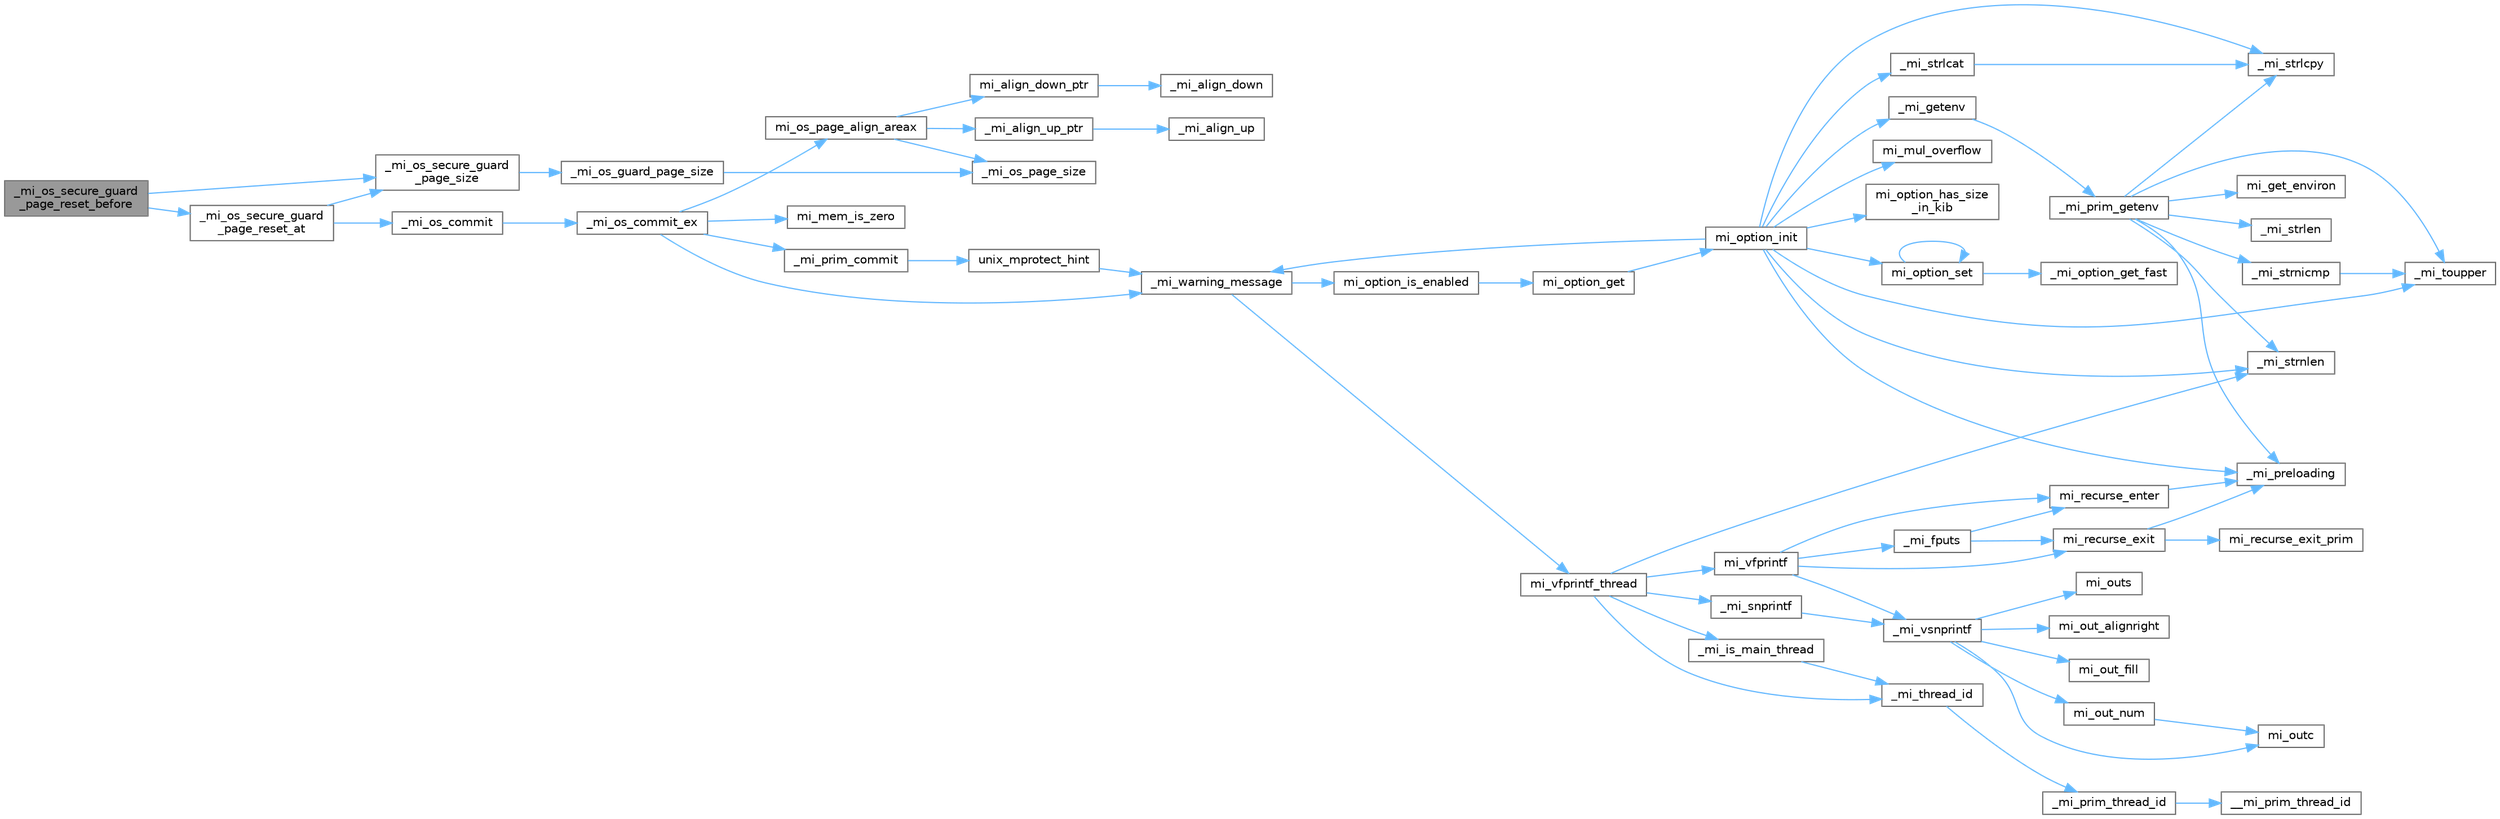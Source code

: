 digraph "_mi_os_secure_guard_page_reset_before"
{
 // LATEX_PDF_SIZE
  bgcolor="transparent";
  edge [fontname=Helvetica,fontsize=10,labelfontname=Helvetica,labelfontsize=10];
  node [fontname=Helvetica,fontsize=10,shape=box,height=0.2,width=0.4];
  rankdir="LR";
  Node1 [id="Node000001",label="_mi_os_secure_guard\l_page_reset_before",height=0.2,width=0.4,color="gray40", fillcolor="grey60", style="filled", fontcolor="black",tooltip=" "];
  Node1 -> Node2 [id="edge1_Node000001_Node000002",color="steelblue1",style="solid",tooltip=" "];
  Node2 [id="Node000002",label="_mi_os_secure_guard\l_page_reset_at",height=0.2,width=0.4,color="grey40", fillcolor="white", style="filled",URL="$os_8c.html#a8523f19c27b397670402ec9135e14926",tooltip=" "];
  Node2 -> Node3 [id="edge2_Node000002_Node000003",color="steelblue1",style="solid",tooltip=" "];
  Node3 [id="Node000003",label="_mi_os_commit",height=0.2,width=0.4,color="grey40", fillcolor="white", style="filled",URL="$os_8c.html#acef931ae1be3c3ddb6ee125a8267a84e",tooltip=" "];
  Node3 -> Node4 [id="edge3_Node000003_Node000004",color="steelblue1",style="solid",tooltip=" "];
  Node4 [id="Node000004",label="_mi_os_commit_ex",height=0.2,width=0.4,color="grey40", fillcolor="white", style="filled",URL="$os_8c.html#a3d62d4f2f8c54d1251323be446068194",tooltip=" "];
  Node4 -> Node5 [id="edge4_Node000004_Node000005",color="steelblue1",style="solid",tooltip=" "];
  Node5 [id="Node000005",label="_mi_prim_commit",height=0.2,width=0.4,color="grey40", fillcolor="white", style="filled",URL="$windows_2prim_8c.html#a723c63d8d2b51281ab1ef2bf7e7395d0",tooltip=" "];
  Node5 -> Node6 [id="edge5_Node000005_Node000006",color="steelblue1",style="solid",tooltip=" "];
  Node6 [id="Node000006",label="unix_mprotect_hint",height=0.2,width=0.4,color="grey40", fillcolor="white", style="filled",URL="$unix_2prim_8c.html#a7729d7cf0976d9e9fdc1d344d80e7d14",tooltip=" "];
  Node6 -> Node7 [id="edge6_Node000006_Node000007",color="steelblue1",style="solid",tooltip=" "];
  Node7 [id="Node000007",label="_mi_warning_message",height=0.2,width=0.4,color="grey40", fillcolor="white", style="filled",URL="$options_8c.html#ac253cac2ca24fb63be7f4937ac620dc4",tooltip=" "];
  Node7 -> Node8 [id="edge7_Node000007_Node000008",color="steelblue1",style="solid",tooltip=" "];
  Node8 [id="Node000008",label="mi_option_is_enabled",height=0.2,width=0.4,color="grey40", fillcolor="white", style="filled",URL="$group__options.html#ga459ad98f18b3fc9275474807fe0ca188",tooltip=" "];
  Node8 -> Node9 [id="edge8_Node000008_Node000009",color="steelblue1",style="solid",tooltip=" "];
  Node9 [id="Node000009",label="mi_option_get",height=0.2,width=0.4,color="grey40", fillcolor="white", style="filled",URL="$group__options.html#ga7e8af195cc81d3fa64ccf2662caa565a",tooltip=" "];
  Node9 -> Node10 [id="edge9_Node000009_Node000010",color="steelblue1",style="solid",tooltip=" "];
  Node10 [id="Node000010",label="mi_option_init",height=0.2,width=0.4,color="grey40", fillcolor="white", style="filled",URL="$options_8c.html#a61970c5b942f29a5dea8a39742421cfe",tooltip=" "];
  Node10 -> Node11 [id="edge10_Node000010_Node000011",color="steelblue1",style="solid",tooltip=" "];
  Node11 [id="Node000011",label="_mi_getenv",height=0.2,width=0.4,color="grey40", fillcolor="white", style="filled",URL="$libc_8c.html#ae24e3d9662cc4cc3277fa0f31359b3ee",tooltip=" "];
  Node11 -> Node12 [id="edge11_Node000011_Node000012",color="steelblue1",style="solid",tooltip=" "];
  Node12 [id="Node000012",label="_mi_prim_getenv",height=0.2,width=0.4,color="grey40", fillcolor="white", style="filled",URL="$windows_2prim_8c.html#a83ac99612f318532560ffc033ee18d59",tooltip=" "];
  Node12 -> Node13 [id="edge12_Node000012_Node000013",color="steelblue1",style="solid",tooltip=" "];
  Node13 [id="Node000013",label="_mi_preloading",height=0.2,width=0.4,color="grey40", fillcolor="white", style="filled",URL="$_e_a_s_t_l_2packages_2mimalloc_2src_2init_8c.html#a404be8b4c0576588270fde0b2a4d7832",tooltip=" "];
  Node12 -> Node14 [id="edge13_Node000012_Node000014",color="steelblue1",style="solid",tooltip=" "];
  Node14 [id="Node000014",label="_mi_strlcpy",height=0.2,width=0.4,color="grey40", fillcolor="white", style="filled",URL="$libc_8c.html#a17a9534829be8a086014bf2a2792154f",tooltip=" "];
  Node12 -> Node15 [id="edge14_Node000012_Node000015",color="steelblue1",style="solid",tooltip=" "];
  Node15 [id="Node000015",label="_mi_strlen",height=0.2,width=0.4,color="grey40", fillcolor="white", style="filled",URL="$libc_8c.html#a70fc9bbb723b024221706d118be42bfc",tooltip=" "];
  Node12 -> Node16 [id="edge15_Node000012_Node000016",color="steelblue1",style="solid",tooltip=" "];
  Node16 [id="Node000016",label="_mi_strnicmp",height=0.2,width=0.4,color="grey40", fillcolor="white", style="filled",URL="$libc_8c.html#a0263a76ab329c76a3e9dd758126389d5",tooltip=" "];
  Node16 -> Node17 [id="edge16_Node000016_Node000017",color="steelblue1",style="solid",tooltip=" "];
  Node17 [id="Node000017",label="_mi_toupper",height=0.2,width=0.4,color="grey40", fillcolor="white", style="filled",URL="$libc_8c.html#a0d811385427149f1ea8637c8fab1fd07",tooltip=" "];
  Node12 -> Node18 [id="edge17_Node000012_Node000018",color="steelblue1",style="solid",tooltip=" "];
  Node18 [id="Node000018",label="_mi_strnlen",height=0.2,width=0.4,color="grey40", fillcolor="white", style="filled",URL="$libc_8c.html#ae8577fe0d9bbe3fb90d2169caa1af943",tooltip=" "];
  Node12 -> Node17 [id="edge18_Node000012_Node000017",color="steelblue1",style="solid",tooltip=" "];
  Node12 -> Node19 [id="edge19_Node000012_Node000019",color="steelblue1",style="solid",tooltip=" "];
  Node19 [id="Node000019",label="mi_get_environ",height=0.2,width=0.4,color="grey40", fillcolor="white", style="filled",URL="$unix_2prim_8c.html#a11e720e003c887e5028665097ce7735f",tooltip=" "];
  Node10 -> Node13 [id="edge20_Node000010_Node000013",color="steelblue1",style="solid",tooltip=" "];
  Node10 -> Node20 [id="edge21_Node000010_Node000020",color="steelblue1",style="solid",tooltip=" "];
  Node20 [id="Node000020",label="_mi_strlcat",height=0.2,width=0.4,color="grey40", fillcolor="white", style="filled",URL="$libc_8c.html#a29572712fc70f836ac31d224d98ad41a",tooltip=" "];
  Node20 -> Node14 [id="edge22_Node000020_Node000014",color="steelblue1",style="solid",tooltip=" "];
  Node10 -> Node14 [id="edge23_Node000010_Node000014",color="steelblue1",style="solid",tooltip=" "];
  Node10 -> Node18 [id="edge24_Node000010_Node000018",color="steelblue1",style="solid",tooltip=" "];
  Node10 -> Node17 [id="edge25_Node000010_Node000017",color="steelblue1",style="solid",tooltip=" "];
  Node10 -> Node7 [id="edge26_Node000010_Node000007",color="steelblue1",style="solid",tooltip=" "];
  Node10 -> Node21 [id="edge27_Node000010_Node000021",color="steelblue1",style="solid",tooltip=" "];
  Node21 [id="Node000021",label="mi_mul_overflow",height=0.2,width=0.4,color="grey40", fillcolor="white", style="filled",URL="$_e_a_s_t_l_2packages_2mimalloc_2include_2mimalloc_2internal_8h.html#abf06027911fbdc300901fb961a45e4d0",tooltip=" "];
  Node10 -> Node22 [id="edge28_Node000010_Node000022",color="steelblue1",style="solid",tooltip=" "];
  Node22 [id="Node000022",label="mi_option_has_size\l_in_kib",height=0.2,width=0.4,color="grey40", fillcolor="white", style="filled",URL="$options_8c.html#aee4ee640d854972d765c2896aa04270a",tooltip=" "];
  Node10 -> Node23 [id="edge29_Node000010_Node000023",color="steelblue1",style="solid",tooltip=" "];
  Node23 [id="Node000023",label="mi_option_set",height=0.2,width=0.4,color="grey40", fillcolor="white", style="filled",URL="$group__options.html#gaf84921c32375e25754dc2ee6a911fa60",tooltip=" "];
  Node23 -> Node24 [id="edge30_Node000023_Node000024",color="steelblue1",style="solid",tooltip=" "];
  Node24 [id="Node000024",label="_mi_option_get_fast",height=0.2,width=0.4,color="grey40", fillcolor="white", style="filled",URL="$options_8c.html#a1d96c2519367ba4bef4505cbd13aaec3",tooltip=" "];
  Node23 -> Node23 [id="edge31_Node000023_Node000023",color="steelblue1",style="solid",tooltip=" "];
  Node7 -> Node25 [id="edge32_Node000007_Node000025",color="steelblue1",style="solid",tooltip=" "];
  Node25 [id="Node000025",label="mi_vfprintf_thread",height=0.2,width=0.4,color="grey40", fillcolor="white", style="filled",URL="$options_8c.html#a4af8263c139d04a876914f39024a7424",tooltip=" "];
  Node25 -> Node26 [id="edge33_Node000025_Node000026",color="steelblue1",style="solid",tooltip=" "];
  Node26 [id="Node000026",label="_mi_is_main_thread",height=0.2,width=0.4,color="grey40", fillcolor="white", style="filled",URL="$_e_a_s_t_l_2packages_2mimalloc_2src_2init_8c.html#a008e0a28e7c86b15a04094d595e2c327",tooltip=" "];
  Node26 -> Node27 [id="edge34_Node000026_Node000027",color="steelblue1",style="solid",tooltip=" "];
  Node27 [id="Node000027",label="_mi_thread_id",height=0.2,width=0.4,color="grey40", fillcolor="white", style="filled",URL="$_e_a_s_t_l_2packages_2mimalloc_2src_2init_8c.html#a43068a36d7dea6ccf1e3558a27e22993",tooltip=" "];
  Node27 -> Node28 [id="edge35_Node000027_Node000028",color="steelblue1",style="solid",tooltip=" "];
  Node28 [id="Node000028",label="_mi_prim_thread_id",height=0.2,width=0.4,color="grey40", fillcolor="white", style="filled",URL="$prim_8h.html#a3875c92cbb791d0a7c69bc1fd2df6804",tooltip=" "];
  Node28 -> Node29 [id="edge36_Node000028_Node000029",color="steelblue1",style="solid",tooltip=" "];
  Node29 [id="Node000029",label="__mi_prim_thread_id",height=0.2,width=0.4,color="grey40", fillcolor="white", style="filled",URL="$prim_8h.html#a42ea20cb0253ec21dff5f6770927df20",tooltip=" "];
  Node25 -> Node30 [id="edge37_Node000025_Node000030",color="steelblue1",style="solid",tooltip=" "];
  Node30 [id="Node000030",label="_mi_snprintf",height=0.2,width=0.4,color="grey40", fillcolor="white", style="filled",URL="$libc_8c.html#a6c2f4673e3317f332571bc1bec18c49b",tooltip=" "];
  Node30 -> Node31 [id="edge38_Node000030_Node000031",color="steelblue1",style="solid",tooltip=" "];
  Node31 [id="Node000031",label="_mi_vsnprintf",height=0.2,width=0.4,color="grey40", fillcolor="white", style="filled",URL="$libc_8c.html#a8991188606f00dc8665aa14d8e7dab83",tooltip=" "];
  Node31 -> Node32 [id="edge39_Node000031_Node000032",color="steelblue1",style="solid",tooltip=" "];
  Node32 [id="Node000032",label="mi_out_alignright",height=0.2,width=0.4,color="grey40", fillcolor="white", style="filled",URL="$libc_8c.html#ad685676d3f84c5cd4dfa7827c23bd5f8",tooltip=" "];
  Node31 -> Node33 [id="edge40_Node000031_Node000033",color="steelblue1",style="solid",tooltip=" "];
  Node33 [id="Node000033",label="mi_out_fill",height=0.2,width=0.4,color="grey40", fillcolor="white", style="filled",URL="$libc_8c.html#aa0ad53a34be55c1788f02c39458eaae2",tooltip=" "];
  Node31 -> Node34 [id="edge41_Node000031_Node000034",color="steelblue1",style="solid",tooltip=" "];
  Node34 [id="Node000034",label="mi_out_num",height=0.2,width=0.4,color="grey40", fillcolor="white", style="filled",URL="$libc_8c.html#a94c4b54180b0199b5ccafd9873ebf4b6",tooltip=" "];
  Node34 -> Node35 [id="edge42_Node000034_Node000035",color="steelblue1",style="solid",tooltip=" "];
  Node35 [id="Node000035",label="mi_outc",height=0.2,width=0.4,color="grey40", fillcolor="white", style="filled",URL="$libc_8c.html#a623f4757c3652532d609471b123b2a38",tooltip=" "];
  Node31 -> Node35 [id="edge43_Node000031_Node000035",color="steelblue1",style="solid",tooltip=" "];
  Node31 -> Node36 [id="edge44_Node000031_Node000036",color="steelblue1",style="solid",tooltip=" "];
  Node36 [id="Node000036",label="mi_outs",height=0.2,width=0.4,color="grey40", fillcolor="white", style="filled",URL="$libc_8c.html#a1ffb38103615c2e8069c56410328ffe9",tooltip=" "];
  Node25 -> Node18 [id="edge45_Node000025_Node000018",color="steelblue1",style="solid",tooltip=" "];
  Node25 -> Node27 [id="edge46_Node000025_Node000027",color="steelblue1",style="solid",tooltip=" "];
  Node25 -> Node37 [id="edge47_Node000025_Node000037",color="steelblue1",style="solid",tooltip=" "];
  Node37 [id="Node000037",label="mi_vfprintf",height=0.2,width=0.4,color="grey40", fillcolor="white", style="filled",URL="$options_8c.html#a1f31f62f178fb5309451aa44c8d25327",tooltip=" "];
  Node37 -> Node38 [id="edge48_Node000037_Node000038",color="steelblue1",style="solid",tooltip=" "];
  Node38 [id="Node000038",label="_mi_fputs",height=0.2,width=0.4,color="grey40", fillcolor="white", style="filled",URL="$options_8c.html#a74eecad8676654f59f427a84ccc5c19d",tooltip=" "];
  Node38 -> Node39 [id="edge49_Node000038_Node000039",color="steelblue1",style="solid",tooltip=" "];
  Node39 [id="Node000039",label="mi_recurse_enter",height=0.2,width=0.4,color="grey40", fillcolor="white", style="filled",URL="$options_8c.html#a1fdb7bd3b10624ddeabe0988c52a1285",tooltip=" "];
  Node39 -> Node13 [id="edge50_Node000039_Node000013",color="steelblue1",style="solid",tooltip=" "];
  Node38 -> Node40 [id="edge51_Node000038_Node000040",color="steelblue1",style="solid",tooltip=" "];
  Node40 [id="Node000040",label="mi_recurse_exit",height=0.2,width=0.4,color="grey40", fillcolor="white", style="filled",URL="$options_8c.html#ae9c4fbdaa6fedca31b9c25dcb78112ae",tooltip=" "];
  Node40 -> Node13 [id="edge52_Node000040_Node000013",color="steelblue1",style="solid",tooltip=" "];
  Node40 -> Node41 [id="edge53_Node000040_Node000041",color="steelblue1",style="solid",tooltip=" "];
  Node41 [id="Node000041",label="mi_recurse_exit_prim",height=0.2,width=0.4,color="grey40", fillcolor="white", style="filled",URL="$options_8c.html#afa5ef675de035537efd679d53d629adc",tooltip=" "];
  Node37 -> Node31 [id="edge54_Node000037_Node000031",color="steelblue1",style="solid",tooltip=" "];
  Node37 -> Node39 [id="edge55_Node000037_Node000039",color="steelblue1",style="solid",tooltip=" "];
  Node37 -> Node40 [id="edge56_Node000037_Node000040",color="steelblue1",style="solid",tooltip=" "];
  Node4 -> Node7 [id="edge57_Node000004_Node000007",color="steelblue1",style="solid",tooltip=" "];
  Node4 -> Node42 [id="edge58_Node000004_Node000042",color="steelblue1",style="solid",tooltip=" "];
  Node42 [id="Node000042",label="mi_mem_is_zero",height=0.2,width=0.4,color="grey40", fillcolor="white", style="filled",URL="$_e_a_s_t_l_2packages_2mimalloc_2include_2mimalloc_2internal_8h.html#a8391ae55dd6885bd38593f740fd349a4",tooltip=" "];
  Node4 -> Node43 [id="edge59_Node000004_Node000043",color="steelblue1",style="solid",tooltip=" "];
  Node43 [id="Node000043",label="mi_os_page_align_areax",height=0.2,width=0.4,color="grey40", fillcolor="white", style="filled",URL="$os_8c.html#a80d3a0cbc0a50873b1abc39077a6d77e",tooltip=" "];
  Node43 -> Node44 [id="edge60_Node000043_Node000044",color="steelblue1",style="solid",tooltip=" "];
  Node44 [id="Node000044",label="_mi_align_up_ptr",height=0.2,width=0.4,color="grey40", fillcolor="white", style="filled",URL="$_e_a_s_t_l_2packages_2mimalloc_2include_2mimalloc_2internal_8h.html#ac76001cb6de6586632eb7fb6c1795a77",tooltip=" "];
  Node44 -> Node45 [id="edge61_Node000044_Node000045",color="steelblue1",style="solid",tooltip=" "];
  Node45 [id="Node000045",label="_mi_align_up",height=0.2,width=0.4,color="grey40", fillcolor="white", style="filled",URL="$_e_a_s_t_l_2packages_2mimalloc_2include_2mimalloc_2internal_8h.html#a7f35944d44d8a16365072023dd19e0da",tooltip=" "];
  Node43 -> Node46 [id="edge62_Node000043_Node000046",color="steelblue1",style="solid",tooltip=" "];
  Node46 [id="Node000046",label="_mi_os_page_size",height=0.2,width=0.4,color="grey40", fillcolor="white", style="filled",URL="$os_8c.html#a723e4c95209d4c6282b53317473e83d5",tooltip=" "];
  Node43 -> Node47 [id="edge63_Node000043_Node000047",color="steelblue1",style="solid",tooltip=" "];
  Node47 [id="Node000047",label="mi_align_down_ptr",height=0.2,width=0.4,color="grey40", fillcolor="white", style="filled",URL="$_e_a_s_t_l_2packages_2mimalloc_2include_2mimalloc_2internal_8h.html#adc7ba2f338065541b3513efcf2252795",tooltip=" "];
  Node47 -> Node48 [id="edge64_Node000047_Node000048",color="steelblue1",style="solid",tooltip=" "];
  Node48 [id="Node000048",label="_mi_align_down",height=0.2,width=0.4,color="grey40", fillcolor="white", style="filled",URL="$_e_a_s_t_l_2packages_2mimalloc_2include_2mimalloc_2internal_8h.html#ae0f2f8d6ceafe97eed3962f752cb9975",tooltip=" "];
  Node2 -> Node49 [id="edge65_Node000002_Node000049",color="steelblue1",style="solid",tooltip=" "];
  Node49 [id="Node000049",label="_mi_os_secure_guard\l_page_size",height=0.2,width=0.4,color="grey40", fillcolor="white", style="filled",URL="$os_8c.html#a2daf38bcf9e1a42db5038d237354fbe2",tooltip=" "];
  Node49 -> Node50 [id="edge66_Node000049_Node000050",color="steelblue1",style="solid",tooltip=" "];
  Node50 [id="Node000050",label="_mi_os_guard_page_size",height=0.2,width=0.4,color="grey40", fillcolor="white", style="filled",URL="$os_8c.html#a92837b7960d16ef8d3e038784b1c95df",tooltip=" "];
  Node50 -> Node46 [id="edge67_Node000050_Node000046",color="steelblue1",style="solid",tooltip=" "];
  Node1 -> Node49 [id="edge68_Node000001_Node000049",color="steelblue1",style="solid",tooltip=" "];
}
